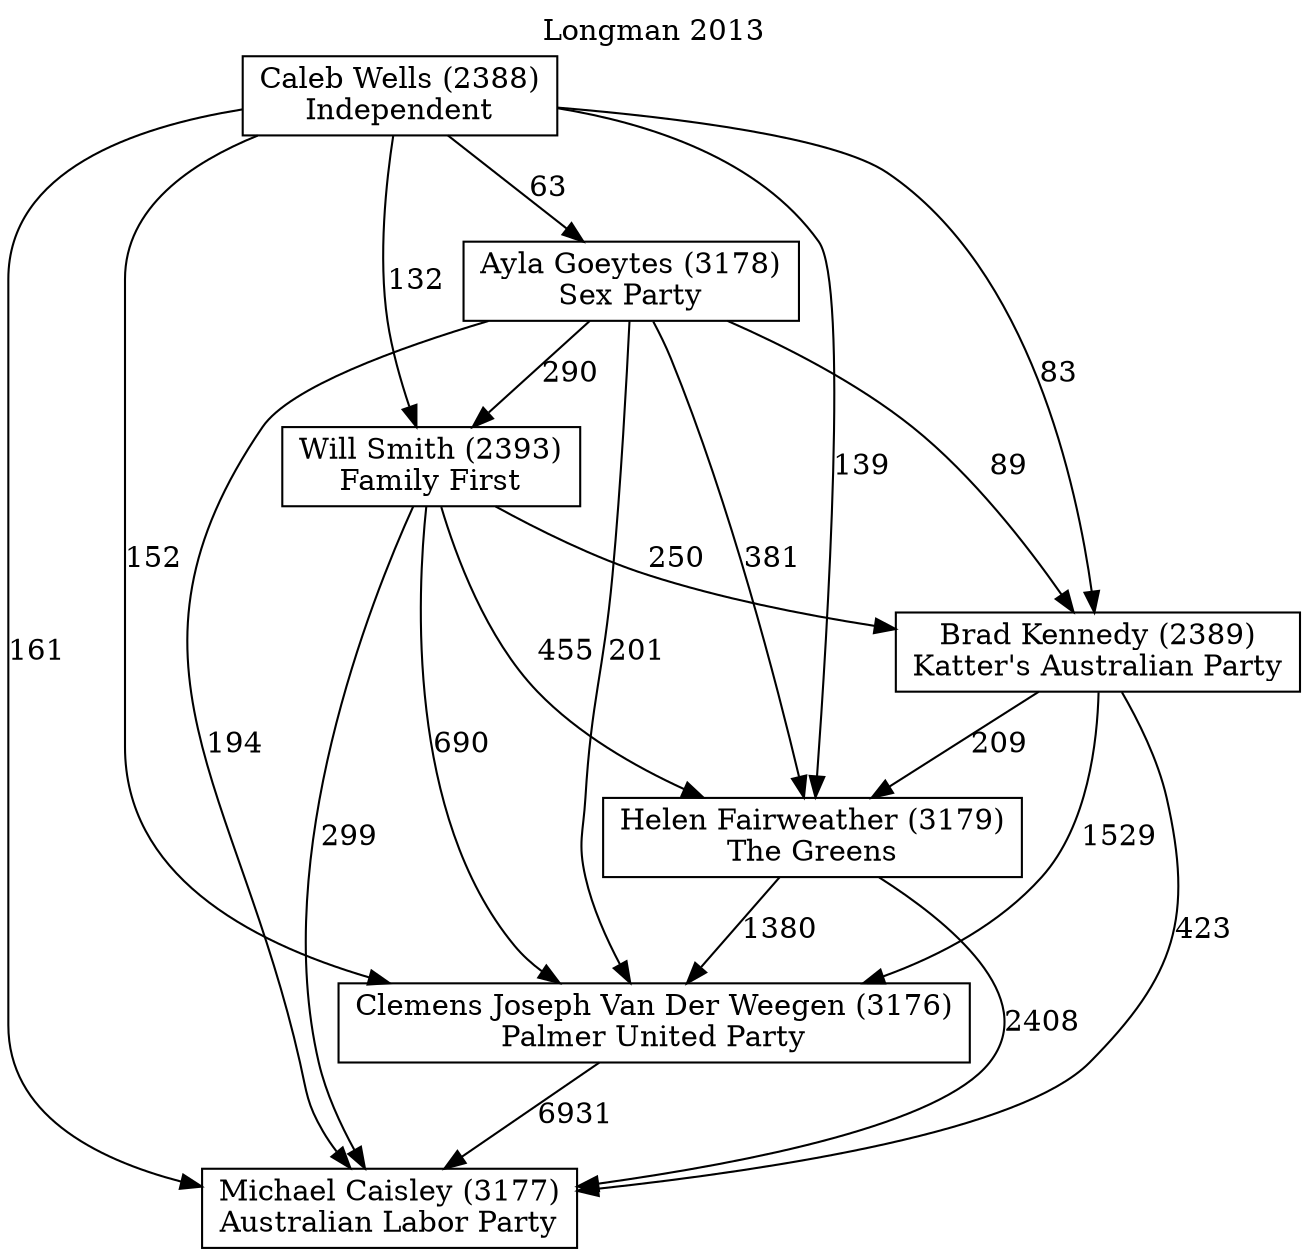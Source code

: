 // House preference flow
digraph "Michael Caisley (3177)_Longman_2013" {
	graph [label="Longman 2013" labelloc=t mclimit=10]
	node [shape=box]
	"Michael Caisley (3177)" [label="Michael Caisley (3177)
Australian Labor Party"]
	"Clemens Joseph Van Der Weegen (3176)" [label="Clemens Joseph Van Der Weegen (3176)
Palmer United Party"]
	"Helen Fairweather (3179)" [label="Helen Fairweather (3179)
The Greens"]
	"Brad Kennedy (2389)" [label="Brad Kennedy (2389)
Katter's Australian Party"]
	"Will Smith (2393)" [label="Will Smith (2393)
Family First"]
	"Ayla Goeytes (3178)" [label="Ayla Goeytes (3178)
Sex Party"]
	"Caleb Wells (2388)" [label="Caleb Wells (2388)
Independent"]
	"Clemens Joseph Van Der Weegen (3176)" -> "Michael Caisley (3177)" [label=6931]
	"Helen Fairweather (3179)" -> "Clemens Joseph Van Der Weegen (3176)" [label=1380]
	"Brad Kennedy (2389)" -> "Helen Fairweather (3179)" [label=209]
	"Will Smith (2393)" -> "Brad Kennedy (2389)" [label=250]
	"Ayla Goeytes (3178)" -> "Will Smith (2393)" [label=290]
	"Caleb Wells (2388)" -> "Ayla Goeytes (3178)" [label=63]
	"Helen Fairweather (3179)" -> "Michael Caisley (3177)" [label=2408]
	"Brad Kennedy (2389)" -> "Michael Caisley (3177)" [label=423]
	"Will Smith (2393)" -> "Michael Caisley (3177)" [label=299]
	"Ayla Goeytes (3178)" -> "Michael Caisley (3177)" [label=194]
	"Caleb Wells (2388)" -> "Michael Caisley (3177)" [label=161]
	"Caleb Wells (2388)" -> "Will Smith (2393)" [label=132]
	"Ayla Goeytes (3178)" -> "Brad Kennedy (2389)" [label=89]
	"Caleb Wells (2388)" -> "Brad Kennedy (2389)" [label=83]
	"Will Smith (2393)" -> "Helen Fairweather (3179)" [label=455]
	"Ayla Goeytes (3178)" -> "Helen Fairweather (3179)" [label=381]
	"Caleb Wells (2388)" -> "Helen Fairweather (3179)" [label=139]
	"Brad Kennedy (2389)" -> "Clemens Joseph Van Der Weegen (3176)" [label=1529]
	"Will Smith (2393)" -> "Clemens Joseph Van Der Weegen (3176)" [label=690]
	"Ayla Goeytes (3178)" -> "Clemens Joseph Van Der Weegen (3176)" [label=201]
	"Caleb Wells (2388)" -> "Clemens Joseph Van Der Weegen (3176)" [label=152]
}
